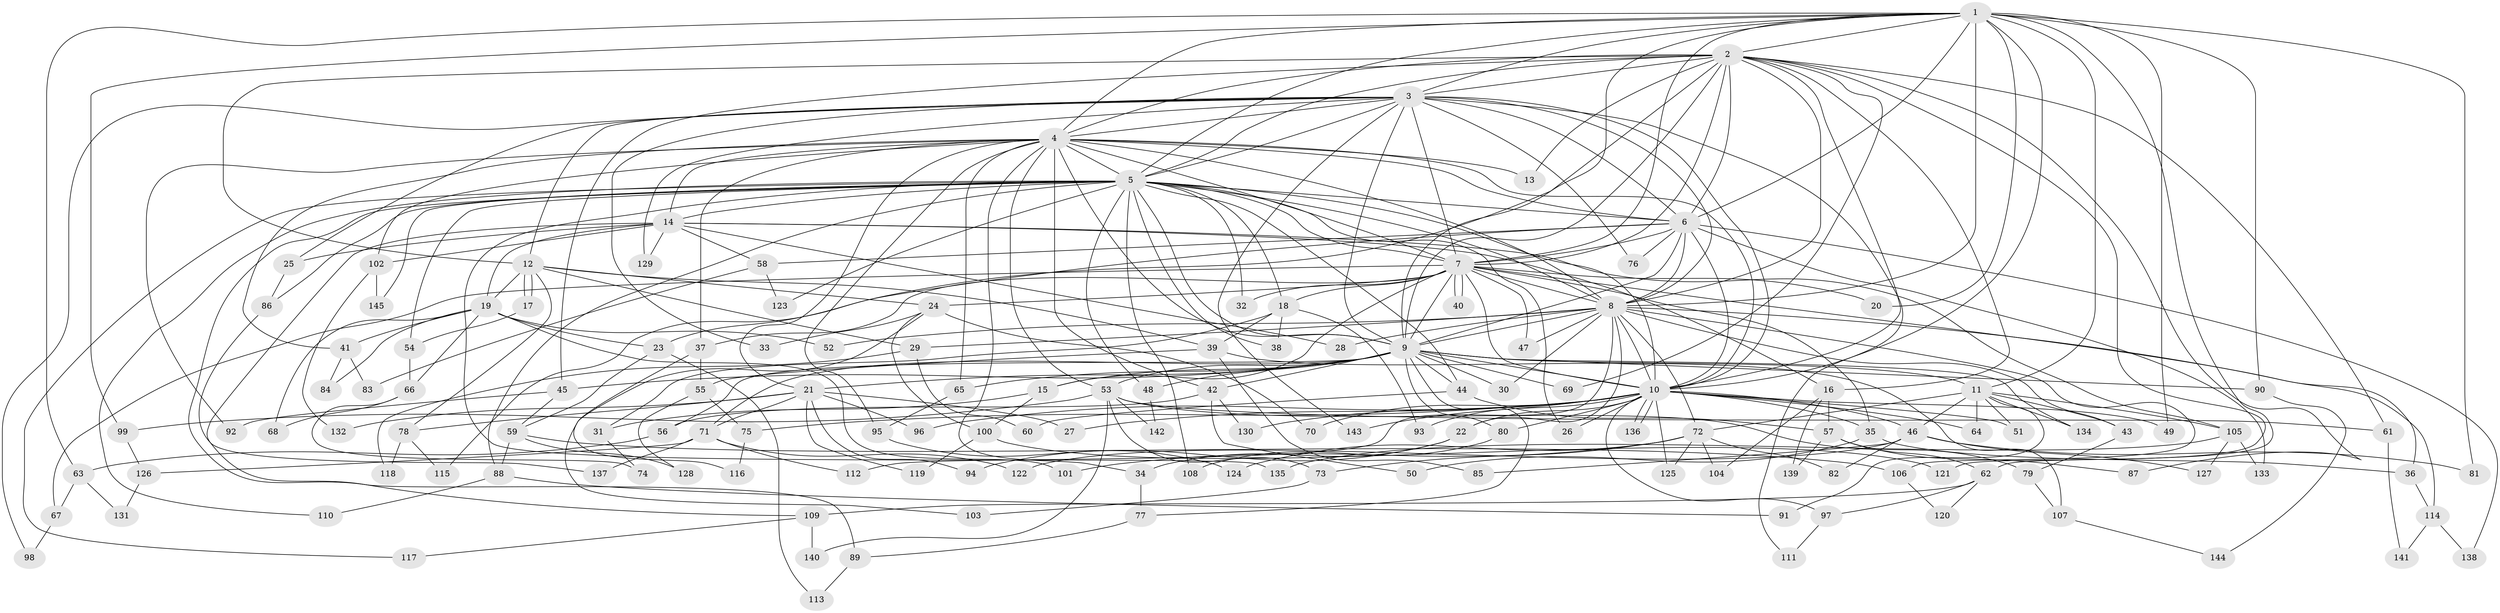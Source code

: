 // Generated by graph-tools (version 1.1) at 2025/13/03/09/25 04:13:58]
// undirected, 145 vertices, 315 edges
graph export_dot {
graph [start="1"]
  node [color=gray90,style=filled];
  1;
  2;
  3;
  4;
  5;
  6;
  7;
  8;
  9;
  10;
  11;
  12;
  13;
  14;
  15;
  16;
  17;
  18;
  19;
  20;
  21;
  22;
  23;
  24;
  25;
  26;
  27;
  28;
  29;
  30;
  31;
  32;
  33;
  34;
  35;
  36;
  37;
  38;
  39;
  40;
  41;
  42;
  43;
  44;
  45;
  46;
  47;
  48;
  49;
  50;
  51;
  52;
  53;
  54;
  55;
  56;
  57;
  58;
  59;
  60;
  61;
  62;
  63;
  64;
  65;
  66;
  67;
  68;
  69;
  70;
  71;
  72;
  73;
  74;
  75;
  76;
  77;
  78;
  79;
  80;
  81;
  82;
  83;
  84;
  85;
  86;
  87;
  88;
  89;
  90;
  91;
  92;
  93;
  94;
  95;
  96;
  97;
  98;
  99;
  100;
  101;
  102;
  103;
  104;
  105;
  106;
  107;
  108;
  109;
  110;
  111;
  112;
  113;
  114;
  115;
  116;
  117;
  118;
  119;
  120;
  121;
  122;
  123;
  124;
  125;
  126;
  127;
  128;
  129;
  130;
  131;
  132;
  133;
  134;
  135;
  136;
  137;
  138;
  139;
  140;
  141;
  142;
  143;
  144;
  145;
  1 -- 2;
  1 -- 3;
  1 -- 4;
  1 -- 5;
  1 -- 6;
  1 -- 7;
  1 -- 8;
  1 -- 9;
  1 -- 10;
  1 -- 11;
  1 -- 20;
  1 -- 49;
  1 -- 62;
  1 -- 63;
  1 -- 81;
  1 -- 90;
  1 -- 99;
  2 -- 3;
  2 -- 4;
  2 -- 5;
  2 -- 6;
  2 -- 7;
  2 -- 8;
  2 -- 9;
  2 -- 10;
  2 -- 12;
  2 -- 13;
  2 -- 16;
  2 -- 23;
  2 -- 45;
  2 -- 61;
  2 -- 69;
  2 -- 87;
  2 -- 121;
  3 -- 4;
  3 -- 5;
  3 -- 6;
  3 -- 7;
  3 -- 8;
  3 -- 9;
  3 -- 10;
  3 -- 12;
  3 -- 25;
  3 -- 33;
  3 -- 76;
  3 -- 98;
  3 -- 111;
  3 -- 129;
  3 -- 143;
  4 -- 5;
  4 -- 6;
  4 -- 7;
  4 -- 8;
  4 -- 9;
  4 -- 10;
  4 -- 13;
  4 -- 14;
  4 -- 21;
  4 -- 34;
  4 -- 37;
  4 -- 41;
  4 -- 42;
  4 -- 53;
  4 -- 65;
  4 -- 92;
  4 -- 95;
  4 -- 102;
  5 -- 6;
  5 -- 7;
  5 -- 8;
  5 -- 9;
  5 -- 10;
  5 -- 14;
  5 -- 18;
  5 -- 26;
  5 -- 32;
  5 -- 38;
  5 -- 44;
  5 -- 48;
  5 -- 54;
  5 -- 86;
  5 -- 88;
  5 -- 89;
  5 -- 108;
  5 -- 110;
  5 -- 117;
  5 -- 123;
  5 -- 135;
  5 -- 145;
  6 -- 7;
  6 -- 8;
  6 -- 9;
  6 -- 10;
  6 -- 58;
  6 -- 76;
  6 -- 115;
  6 -- 133;
  6 -- 138;
  7 -- 8;
  7 -- 9;
  7 -- 10;
  7 -- 15;
  7 -- 18;
  7 -- 20;
  7 -- 24;
  7 -- 32;
  7 -- 35;
  7 -- 36;
  7 -- 37;
  7 -- 40;
  7 -- 40;
  7 -- 47;
  7 -- 67;
  8 -- 9;
  8 -- 10;
  8 -- 22;
  8 -- 28;
  8 -- 29;
  8 -- 30;
  8 -- 43;
  8 -- 47;
  8 -- 52;
  8 -- 72;
  8 -- 106;
  8 -- 112;
  8 -- 114;
  9 -- 10;
  9 -- 11;
  9 -- 15;
  9 -- 21;
  9 -- 30;
  9 -- 42;
  9 -- 44;
  9 -- 45;
  9 -- 48;
  9 -- 53;
  9 -- 56;
  9 -- 65;
  9 -- 69;
  9 -- 71;
  9 -- 77;
  9 -- 80;
  9 -- 90;
  9 -- 134;
  10 -- 22;
  10 -- 26;
  10 -- 27;
  10 -- 35;
  10 -- 46;
  10 -- 49;
  10 -- 51;
  10 -- 64;
  10 -- 70;
  10 -- 75;
  10 -- 80;
  10 -- 93;
  10 -- 96;
  10 -- 97;
  10 -- 125;
  10 -- 130;
  10 -- 136;
  10 -- 136;
  10 -- 143;
  11 -- 43;
  11 -- 46;
  11 -- 51;
  11 -- 64;
  11 -- 72;
  11 -- 91;
  11 -- 105;
  11 -- 134;
  12 -- 17;
  12 -- 17;
  12 -- 19;
  12 -- 24;
  12 -- 29;
  12 -- 39;
  12 -- 78;
  14 -- 16;
  14 -- 19;
  14 -- 25;
  14 -- 28;
  14 -- 58;
  14 -- 102;
  14 -- 105;
  14 -- 109;
  14 -- 129;
  15 -- 31;
  15 -- 100;
  16 -- 57;
  16 -- 104;
  16 -- 139;
  17 -- 54;
  18 -- 31;
  18 -- 38;
  18 -- 39;
  18 -- 93;
  19 -- 23;
  19 -- 41;
  19 -- 52;
  19 -- 66;
  19 -- 68;
  19 -- 84;
  19 -- 101;
  21 -- 27;
  21 -- 71;
  21 -- 78;
  21 -- 94;
  21 -- 96;
  21 -- 119;
  21 -- 132;
  22 -- 34;
  22 -- 94;
  23 -- 59;
  23 -- 113;
  24 -- 33;
  24 -- 70;
  24 -- 100;
  24 -- 103;
  25 -- 86;
  29 -- 60;
  29 -- 118;
  31 -- 74;
  34 -- 77;
  35 -- 36;
  35 -- 50;
  36 -- 114;
  37 -- 55;
  37 -- 116;
  39 -- 55;
  39 -- 85;
  39 -- 107;
  41 -- 83;
  41 -- 84;
  42 -- 50;
  42 -- 56;
  42 -- 130;
  43 -- 79;
  44 -- 57;
  44 -- 60;
  45 -- 59;
  45 -- 92;
  46 -- 81;
  46 -- 82;
  46 -- 85;
  46 -- 122;
  46 -- 127;
  48 -- 142;
  53 -- 61;
  53 -- 73;
  53 -- 79;
  53 -- 99;
  53 -- 140;
  53 -- 142;
  54 -- 66;
  55 -- 75;
  55 -- 128;
  56 -- 63;
  57 -- 62;
  57 -- 87;
  57 -- 139;
  58 -- 83;
  58 -- 123;
  59 -- 88;
  59 -- 106;
  59 -- 128;
  61 -- 141;
  62 -- 97;
  62 -- 109;
  62 -- 120;
  63 -- 67;
  63 -- 131;
  65 -- 95;
  66 -- 68;
  66 -- 74;
  67 -- 98;
  71 -- 112;
  71 -- 122;
  71 -- 126;
  71 -- 137;
  72 -- 73;
  72 -- 82;
  72 -- 101;
  72 -- 104;
  72 -- 124;
  72 -- 125;
  73 -- 103;
  75 -- 116;
  77 -- 89;
  78 -- 115;
  78 -- 118;
  79 -- 107;
  80 -- 108;
  86 -- 137;
  88 -- 91;
  88 -- 110;
  89 -- 113;
  90 -- 144;
  95 -- 124;
  97 -- 111;
  99 -- 126;
  100 -- 119;
  100 -- 121;
  102 -- 132;
  102 -- 145;
  105 -- 127;
  105 -- 133;
  105 -- 135;
  106 -- 120;
  107 -- 144;
  109 -- 117;
  109 -- 140;
  114 -- 138;
  114 -- 141;
  126 -- 131;
}
